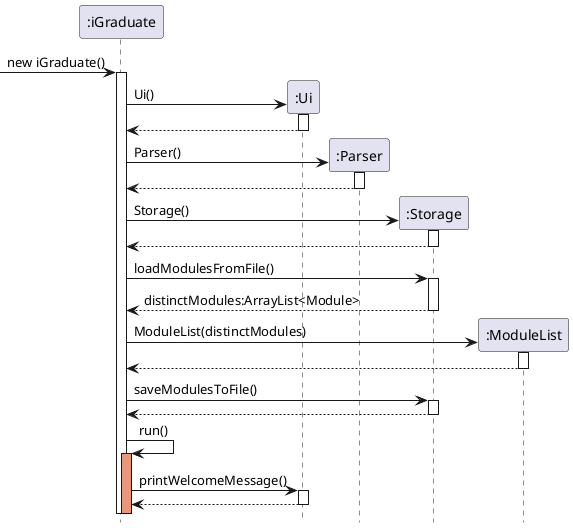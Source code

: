 @startuml
hide footbox

Participant ":iGraduate" as iGraduate
Participant ":Ui" as ui
Participant ":Parser" as parser
Participant ":Storage" as storage
Participant ":ModuleList" as moduleList

 -> iGraduate : new iGraduate()
activate iGraduate

create ui
iGraduate -> ui:Ui()
activate ui
return

create parser
iGraduate -> parser:Parser()
activate parser
return

create storage
iGraduate -> storage:Storage()
activate storage
return

iGraduate -> storage:loadModulesFromFile()
activate storage
return distinctModules:ArrayList<Module>

create moduleList
iGraduate -> moduleList: ModuleList(distinctModules)
activate moduleList
return

iGraduate -> storage:saveModulesToFile()
activate storage
return

iGraduate -> iGraduate: run()
activate iGraduate #DarkSalmon

iGraduate -> ui:printWelcomeMessage()
activate ui
return

@enduml